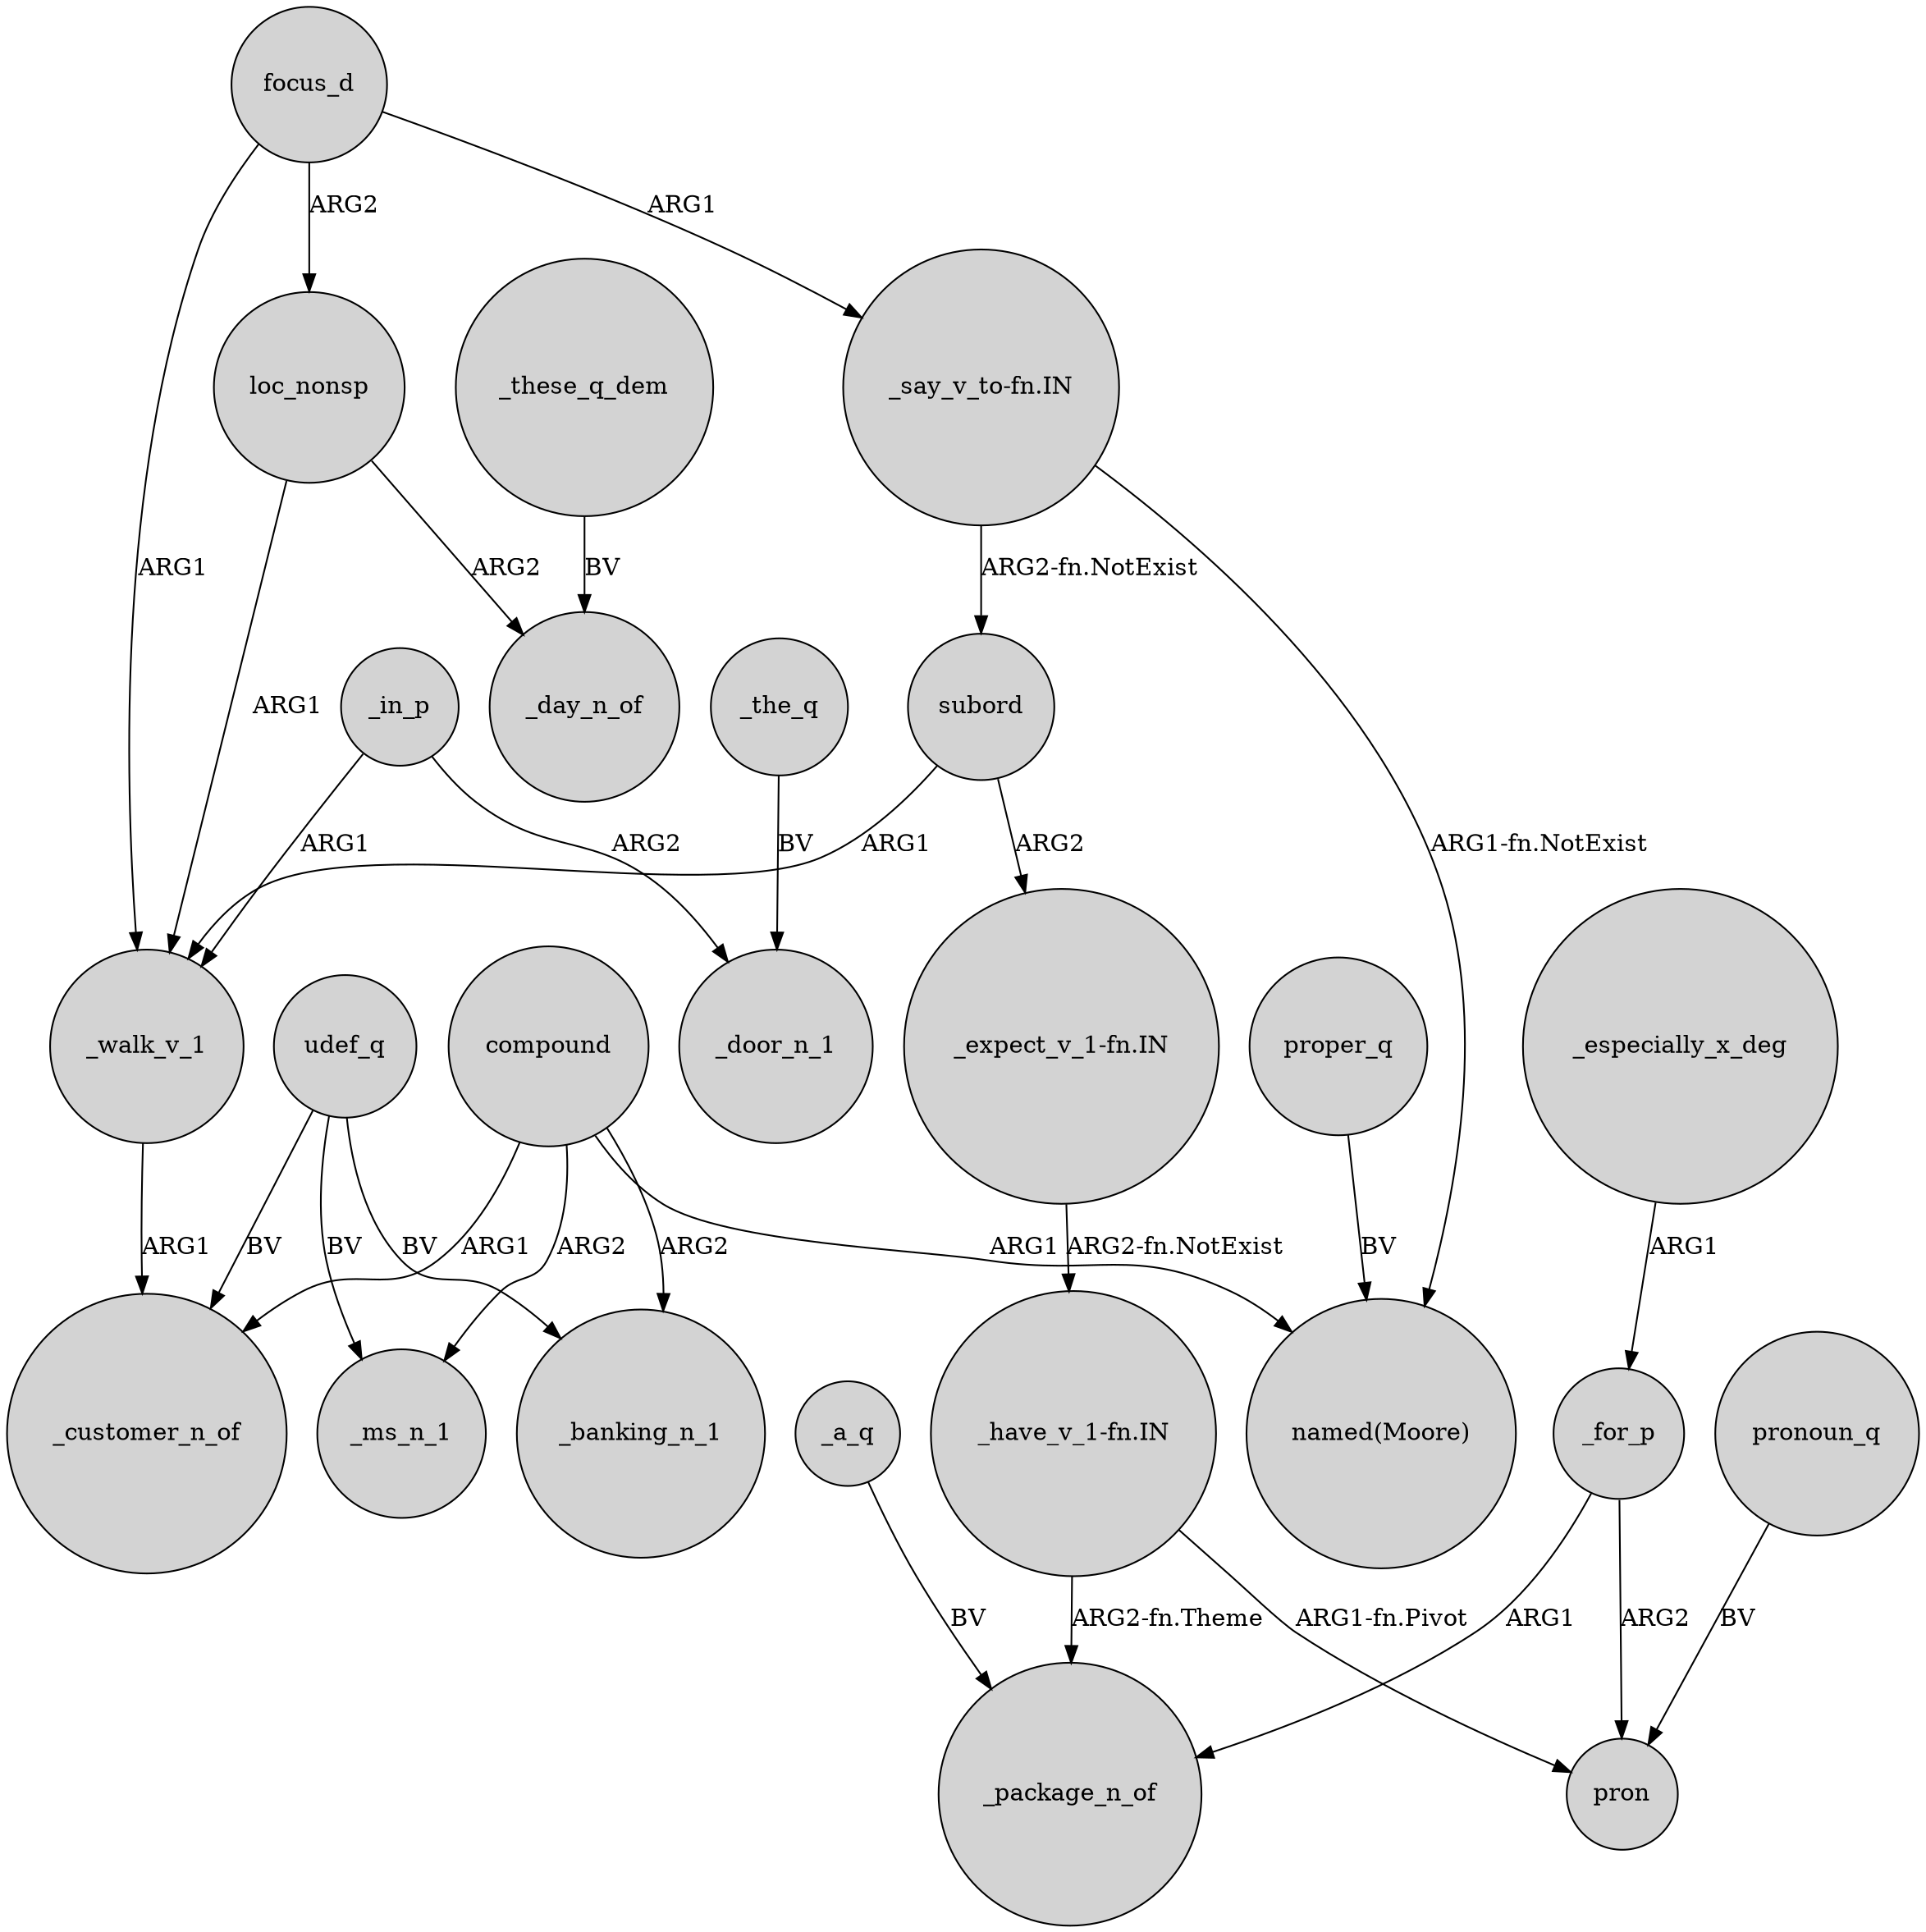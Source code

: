 digraph {
	node [shape=circle style=filled]
	focus_d -> loc_nonsp [label=ARG2]
	"_say_v_to-fn.IN" -> "named(Moore)" [label="ARG1-fn.NotExist"]
	"_expect_v_1-fn.IN" -> "_have_v_1-fn.IN" [label="ARG2-fn.NotExist"]
	_for_p -> _package_n_of [label=ARG1]
	subord -> "_expect_v_1-fn.IN" [label=ARG2]
	focus_d -> _walk_v_1 [label=ARG1]
	compound -> _customer_n_of [label=ARG1]
	compound -> _banking_n_1 [label=ARG2]
	_especially_x_deg -> _for_p [label=ARG1]
	"_have_v_1-fn.IN" -> pron [label="ARG1-fn.Pivot"]
	compound -> _ms_n_1 [label=ARG2]
	"_say_v_to-fn.IN" -> subord [label="ARG2-fn.NotExist"]
	_these_q_dem -> _day_n_of [label=BV]
	_in_p -> _door_n_1 [label=ARG2]
	_walk_v_1 -> _customer_n_of [label=ARG1]
	_the_q -> _door_n_1 [label=BV]
	pronoun_q -> pron [label=BV]
	udef_q -> _ms_n_1 [label=BV]
	"_have_v_1-fn.IN" -> _package_n_of [label="ARG2-fn.Theme"]
	_for_p -> pron [label=ARG2]
	udef_q -> _customer_n_of [label=BV]
	compound -> "named(Moore)" [label=ARG1]
	proper_q -> "named(Moore)" [label=BV]
	loc_nonsp -> _day_n_of [label=ARG2]
	subord -> _walk_v_1 [label=ARG1]
	_a_q -> _package_n_of [label=BV]
	loc_nonsp -> _walk_v_1 [label=ARG1]
	_in_p -> _walk_v_1 [label=ARG1]
	udef_q -> _banking_n_1 [label=BV]
	focus_d -> "_say_v_to-fn.IN" [label=ARG1]
}
